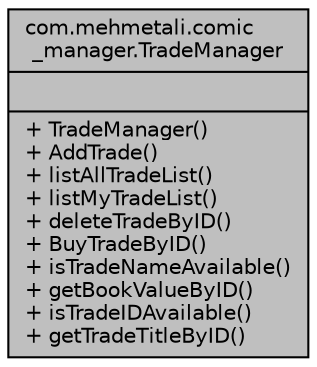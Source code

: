 digraph "com.mehmetali.comic_manager.TradeManager"
{
 // LATEX_PDF_SIZE
  edge [fontname="Helvetica",fontsize="10",labelfontname="Helvetica",labelfontsize="10"];
  node [fontname="Helvetica",fontsize="10",shape=record];
  Node1 [label="{com.mehmetali.comic\l_manager.TradeManager\n||+ TradeManager()\l+ AddTrade()\l+ listAllTradeList()\l+ listMyTradeList()\l+ deleteTradeByID()\l+ BuyTradeByID()\l+ isTradeNameAvailable()\l+ getBookValueByID()\l+ isTradeIDAvailable()\l+ getTradeTitleByID()\l}",height=0.2,width=0.4,color="black", fillcolor="grey75", style="filled", fontcolor="black",tooltip=" "];
}
